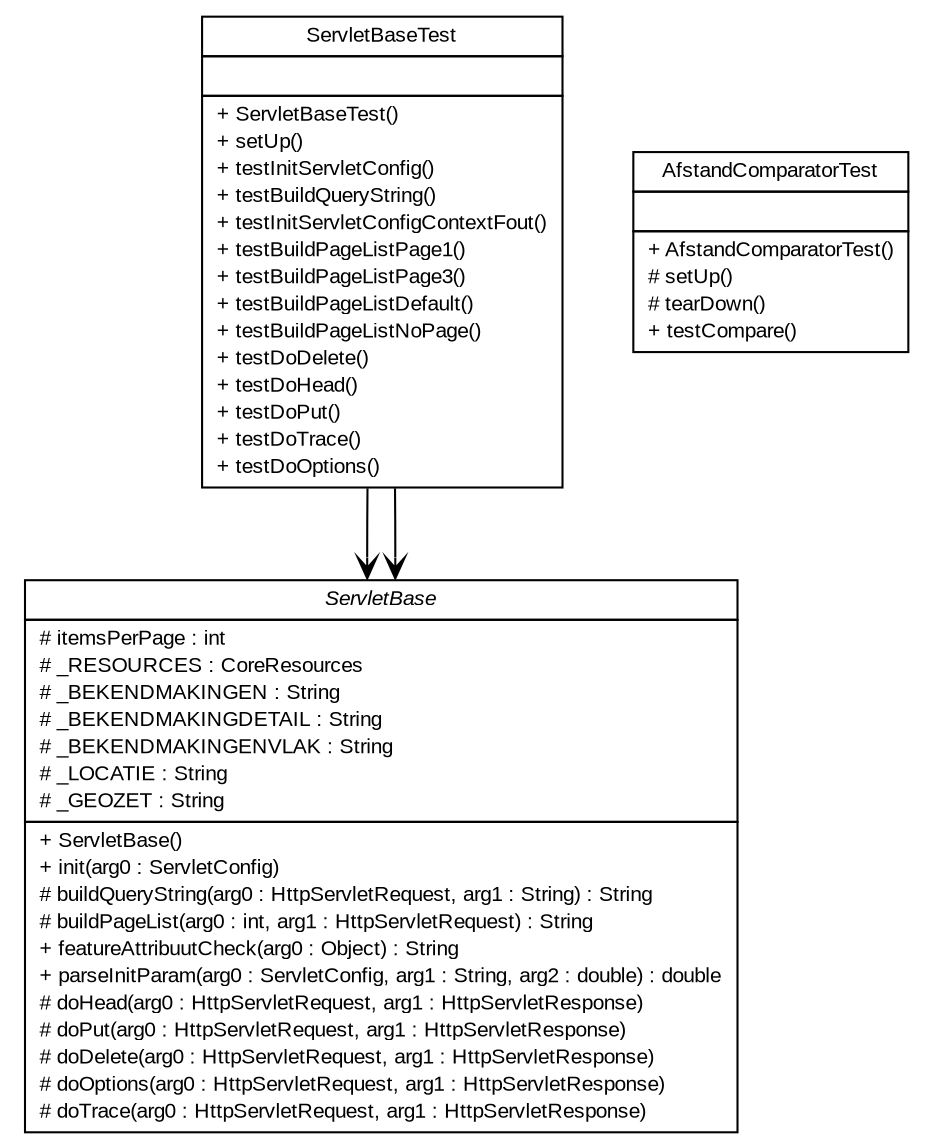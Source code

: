 #!/usr/local/bin/dot
#
# Class diagram 
# Generated by UMLGraph version 5.3 (http://www.umlgraph.org/)
#

digraph G {
	edge [fontname="arial",fontsize=10,labelfontname="arial",labelfontsize=10];
	node [fontname="arial",fontsize=10,shape=plaintext];
	nodesep=0.25;
	ranksep=0.5;
	// nl.geozet.common.ServletBaseTest
	c0 [label=<<table title="nl.geozet.common.ServletBaseTest" border="0" cellborder="1" cellspacing="0" cellpadding="2" port="p" href="./ServletBaseTest.html">
		<tr><td><table border="0" cellspacing="0" cellpadding="1">
<tr><td align="center" balign="center"> ServletBaseTest </td></tr>
		</table></td></tr>
		<tr><td><table border="0" cellspacing="0" cellpadding="1">
<tr><td align="left" balign="left">  </td></tr>
		</table></td></tr>
		<tr><td><table border="0" cellspacing="0" cellpadding="1">
<tr><td align="left" balign="left"> + ServletBaseTest() </td></tr>
<tr><td align="left" balign="left"> + setUp() </td></tr>
<tr><td align="left" balign="left"> + testInitServletConfig() </td></tr>
<tr><td align="left" balign="left"> + testBuildQueryString() </td></tr>
<tr><td align="left" balign="left"> + testInitServletConfigContextFout() </td></tr>
<tr><td align="left" balign="left"> + testBuildPageListPage1() </td></tr>
<tr><td align="left" balign="left"> + testBuildPageListPage3() </td></tr>
<tr><td align="left" balign="left"> + testBuildPageListDefault() </td></tr>
<tr><td align="left" balign="left"> + testBuildPageListNoPage() </td></tr>
<tr><td align="left" balign="left"> + testDoDelete() </td></tr>
<tr><td align="left" balign="left"> + testDoHead() </td></tr>
<tr><td align="left" balign="left"> + testDoPut() </td></tr>
<tr><td align="left" balign="left"> + testDoTrace() </td></tr>
<tr><td align="left" balign="left"> + testDoOptions() </td></tr>
		</table></td></tr>
		</table>>, fontname="arial", fontcolor="black", fontsize=10.0];
	// nl.geozet.common.AfstandComparatorTest
	c1 [label=<<table title="nl.geozet.common.AfstandComparatorTest" border="0" cellborder="1" cellspacing="0" cellpadding="2" port="p" href="./AfstandComparatorTest.html">
		<tr><td><table border="0" cellspacing="0" cellpadding="1">
<tr><td align="center" balign="center"> AfstandComparatorTest </td></tr>
		</table></td></tr>
		<tr><td><table border="0" cellspacing="0" cellpadding="1">
<tr><td align="left" balign="left">  </td></tr>
		</table></td></tr>
		<tr><td><table border="0" cellspacing="0" cellpadding="1">
<tr><td align="left" balign="left"> + AfstandComparatorTest() </td></tr>
<tr><td align="left" balign="left"> # setUp() </td></tr>
<tr><td align="left" balign="left"> # tearDown() </td></tr>
<tr><td align="left" balign="left"> + testCompare() </td></tr>
		</table></td></tr>
		</table>>, fontname="arial", fontcolor="black", fontsize=10.0];
	// nl.geozet.common.ServletBaseTest NAVASSOC nl.geozet.common.ServletBase
	c0:p -> c4:p [taillabel="", label="", headlabel="", fontname="arial", fontcolor="black", fontsize=10.0, color="black", arrowhead=open];
	// nl.geozet.common.ServletBaseTest NAVASSOC nl.geozet.common.ServletBase
	c0:p -> c4:p [taillabel="", label="", headlabel="", fontname="arial", fontcolor="black", fontsize=10.0, color="black", arrowhead=open];
	// nl.geozet.common.ServletBase
	c4 [label=<<table title="nl.geozet.common.ServletBase" border="0" cellborder="1" cellspacing="0" cellpadding="2" port="p">
		<tr><td><table border="0" cellspacing="0" cellpadding="1">
<tr><td align="center" balign="center"><font face="arial italic"> ServletBase </font></td></tr>
		</table></td></tr>
		<tr><td><table border="0" cellspacing="0" cellpadding="1">
<tr><td align="left" balign="left"> # itemsPerPage : int </td></tr>
<tr><td align="left" balign="left"> # _RESOURCES : CoreResources </td></tr>
<tr><td align="left" balign="left"> # _BEKENDMAKINGEN : String </td></tr>
<tr><td align="left" balign="left"> # _BEKENDMAKINGDETAIL : String </td></tr>
<tr><td align="left" balign="left"> # _BEKENDMAKINGENVLAK : String </td></tr>
<tr><td align="left" balign="left"> # _LOCATIE : String </td></tr>
<tr><td align="left" balign="left"> # _GEOZET : String </td></tr>
		</table></td></tr>
		<tr><td><table border="0" cellspacing="0" cellpadding="1">
<tr><td align="left" balign="left"> + ServletBase() </td></tr>
<tr><td align="left" balign="left"> + init(arg0 : ServletConfig) </td></tr>
<tr><td align="left" balign="left"> # buildQueryString(arg0 : HttpServletRequest, arg1 : String) : String </td></tr>
<tr><td align="left" balign="left"> # buildPageList(arg0 : int, arg1 : HttpServletRequest) : String </td></tr>
<tr><td align="left" balign="left"> + featureAttribuutCheck(arg0 : Object) : String </td></tr>
<tr><td align="left" balign="left"> + parseInitParam(arg0 : ServletConfig, arg1 : String, arg2 : double) : double </td></tr>
<tr><td align="left" balign="left"> # doHead(arg0 : HttpServletRequest, arg1 : HttpServletResponse) </td></tr>
<tr><td align="left" balign="left"> # doPut(arg0 : HttpServletRequest, arg1 : HttpServletResponse) </td></tr>
<tr><td align="left" balign="left"> # doDelete(arg0 : HttpServletRequest, arg1 : HttpServletResponse) </td></tr>
<tr><td align="left" balign="left"> # doOptions(arg0 : HttpServletRequest, arg1 : HttpServletResponse) </td></tr>
<tr><td align="left" balign="left"> # doTrace(arg0 : HttpServletRequest, arg1 : HttpServletResponse) </td></tr>
		</table></td></tr>
		</table>>, fontname="arial", fontcolor="black", fontsize=10.0];
}

